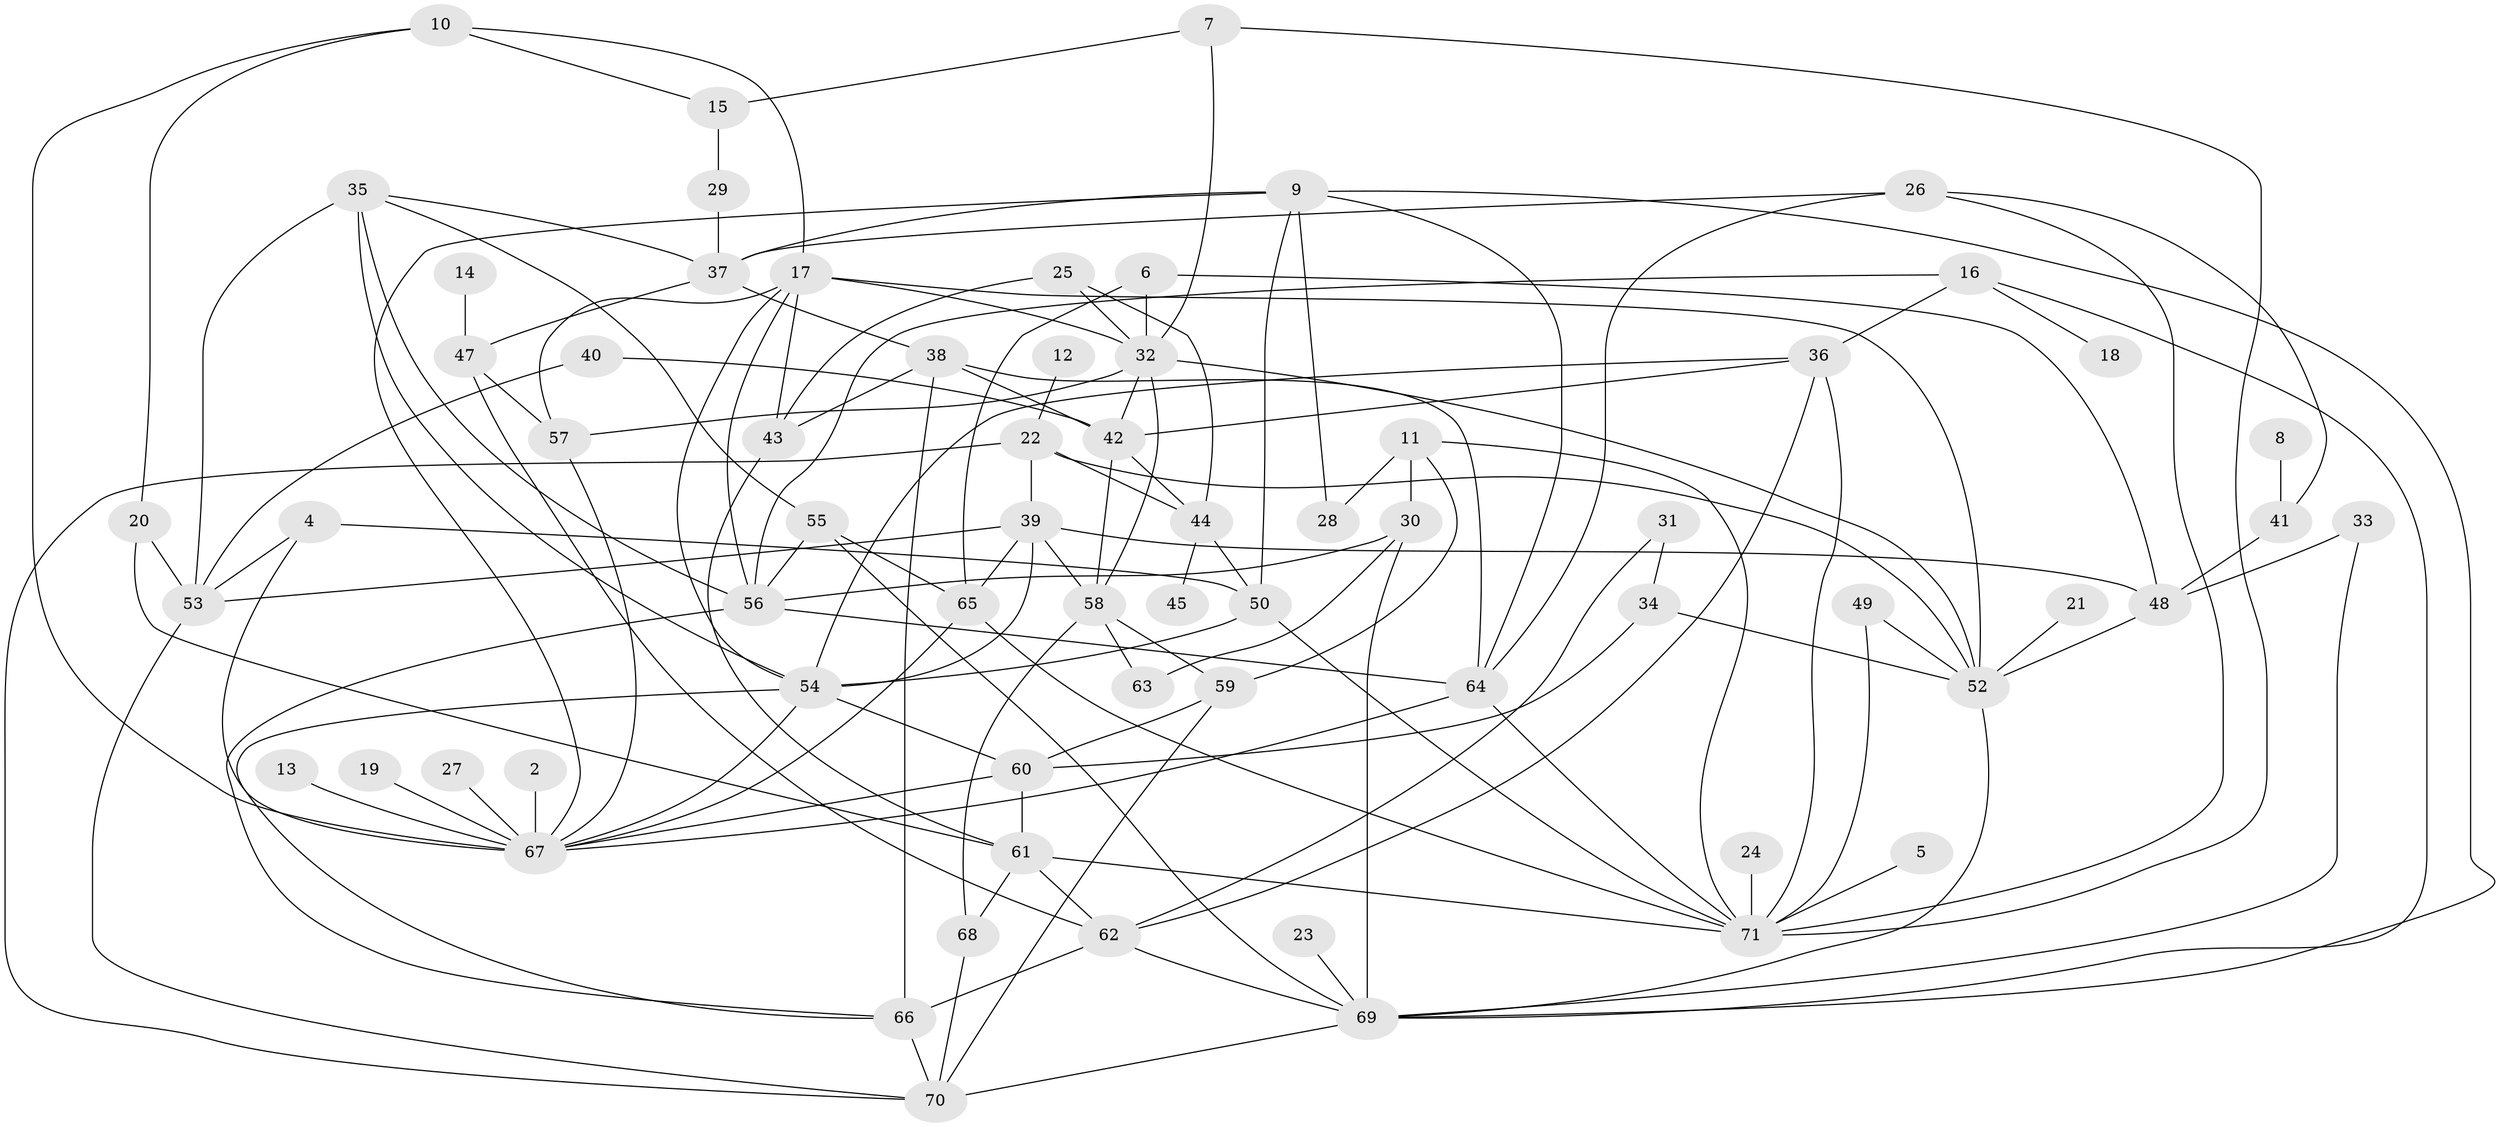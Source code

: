 // original degree distribution, {2: 0.19014084507042253, 1: 0.1619718309859155, 3: 0.2676056338028169, 0: 0.028169014084507043, 4: 0.18309859154929578, 6: 0.028169014084507043, 5: 0.09859154929577464, 8: 0.02112676056338028, 7: 0.02112676056338028}
// Generated by graph-tools (version 1.1) at 2025/25/03/09/25 03:25:16]
// undirected, 67 vertices, 137 edges
graph export_dot {
graph [start="1"]
  node [color=gray90,style=filled];
  2;
  4;
  5;
  6;
  7;
  8;
  9;
  10;
  11;
  12;
  13;
  14;
  15;
  16;
  17;
  18;
  19;
  20;
  21;
  22;
  23;
  24;
  25;
  26;
  27;
  28;
  29;
  30;
  31;
  32;
  33;
  34;
  35;
  36;
  37;
  38;
  39;
  40;
  41;
  42;
  43;
  44;
  45;
  47;
  48;
  49;
  50;
  52;
  53;
  54;
  55;
  56;
  57;
  58;
  59;
  60;
  61;
  62;
  63;
  64;
  65;
  66;
  67;
  68;
  69;
  70;
  71;
  2 -- 67 [weight=1.0];
  4 -- 50 [weight=1.0];
  4 -- 53 [weight=1.0];
  4 -- 67 [weight=1.0];
  5 -- 71 [weight=1.0];
  6 -- 32 [weight=1.0];
  6 -- 48 [weight=1.0];
  6 -- 65 [weight=1.0];
  7 -- 15 [weight=1.0];
  7 -- 32 [weight=1.0];
  7 -- 71 [weight=1.0];
  8 -- 41 [weight=1.0];
  9 -- 28 [weight=1.0];
  9 -- 37 [weight=1.0];
  9 -- 50 [weight=1.0];
  9 -- 64 [weight=1.0];
  9 -- 67 [weight=1.0];
  9 -- 69 [weight=1.0];
  10 -- 15 [weight=1.0];
  10 -- 17 [weight=1.0];
  10 -- 20 [weight=1.0];
  10 -- 67 [weight=1.0];
  11 -- 28 [weight=2.0];
  11 -- 30 [weight=1.0];
  11 -- 59 [weight=1.0];
  11 -- 71 [weight=1.0];
  12 -- 22 [weight=1.0];
  13 -- 67 [weight=1.0];
  14 -- 47 [weight=1.0];
  15 -- 29 [weight=1.0];
  16 -- 18 [weight=1.0];
  16 -- 36 [weight=1.0];
  16 -- 56 [weight=1.0];
  16 -- 69 [weight=1.0];
  17 -- 32 [weight=1.0];
  17 -- 43 [weight=1.0];
  17 -- 52 [weight=1.0];
  17 -- 54 [weight=1.0];
  17 -- 56 [weight=1.0];
  17 -- 57 [weight=1.0];
  19 -- 67 [weight=2.0];
  20 -- 53 [weight=1.0];
  20 -- 61 [weight=1.0];
  21 -- 52 [weight=1.0];
  22 -- 39 [weight=1.0];
  22 -- 44 [weight=1.0];
  22 -- 52 [weight=1.0];
  22 -- 70 [weight=1.0];
  23 -- 69 [weight=1.0];
  24 -- 71 [weight=1.0];
  25 -- 32 [weight=1.0];
  25 -- 43 [weight=1.0];
  25 -- 44 [weight=1.0];
  26 -- 37 [weight=1.0];
  26 -- 41 [weight=1.0];
  26 -- 64 [weight=1.0];
  26 -- 71 [weight=1.0];
  27 -- 67 [weight=1.0];
  29 -- 37 [weight=1.0];
  30 -- 56 [weight=1.0];
  30 -- 63 [weight=1.0];
  30 -- 69 [weight=1.0];
  31 -- 34 [weight=1.0];
  31 -- 62 [weight=1.0];
  32 -- 42 [weight=2.0];
  32 -- 52 [weight=1.0];
  32 -- 57 [weight=1.0];
  32 -- 58 [weight=1.0];
  33 -- 48 [weight=1.0];
  33 -- 69 [weight=1.0];
  34 -- 52 [weight=1.0];
  34 -- 60 [weight=1.0];
  35 -- 37 [weight=1.0];
  35 -- 53 [weight=2.0];
  35 -- 54 [weight=1.0];
  35 -- 55 [weight=1.0];
  35 -- 56 [weight=1.0];
  36 -- 42 [weight=1.0];
  36 -- 54 [weight=1.0];
  36 -- 62 [weight=1.0];
  36 -- 71 [weight=1.0];
  37 -- 38 [weight=1.0];
  37 -- 47 [weight=1.0];
  38 -- 42 [weight=1.0];
  38 -- 43 [weight=1.0];
  38 -- 64 [weight=1.0];
  38 -- 66 [weight=2.0];
  39 -- 48 [weight=1.0];
  39 -- 53 [weight=1.0];
  39 -- 54 [weight=1.0];
  39 -- 58 [weight=1.0];
  39 -- 65 [weight=1.0];
  40 -- 42 [weight=1.0];
  40 -- 53 [weight=1.0];
  41 -- 48 [weight=1.0];
  42 -- 44 [weight=1.0];
  42 -- 58 [weight=1.0];
  43 -- 61 [weight=1.0];
  44 -- 45 [weight=1.0];
  44 -- 50 [weight=1.0];
  47 -- 57 [weight=2.0];
  47 -- 62 [weight=2.0];
  48 -- 52 [weight=1.0];
  49 -- 52 [weight=1.0];
  49 -- 71 [weight=1.0];
  50 -- 54 [weight=1.0];
  50 -- 71 [weight=1.0];
  52 -- 69 [weight=1.0];
  53 -- 70 [weight=1.0];
  54 -- 60 [weight=1.0];
  54 -- 66 [weight=1.0];
  54 -- 67 [weight=1.0];
  55 -- 56 [weight=1.0];
  55 -- 65 [weight=1.0];
  55 -- 69 [weight=1.0];
  56 -- 64 [weight=1.0];
  56 -- 66 [weight=1.0];
  57 -- 67 [weight=1.0];
  58 -- 59 [weight=1.0];
  58 -- 63 [weight=1.0];
  58 -- 68 [weight=1.0];
  59 -- 60 [weight=1.0];
  59 -- 70 [weight=1.0];
  60 -- 61 [weight=1.0];
  60 -- 67 [weight=1.0];
  61 -- 62 [weight=2.0];
  61 -- 68 [weight=1.0];
  61 -- 71 [weight=1.0];
  62 -- 66 [weight=1.0];
  62 -- 69 [weight=1.0];
  64 -- 67 [weight=1.0];
  64 -- 71 [weight=1.0];
  65 -- 67 [weight=1.0];
  65 -- 71 [weight=1.0];
  66 -- 70 [weight=1.0];
  68 -- 70 [weight=1.0];
  69 -- 70 [weight=1.0];
}
